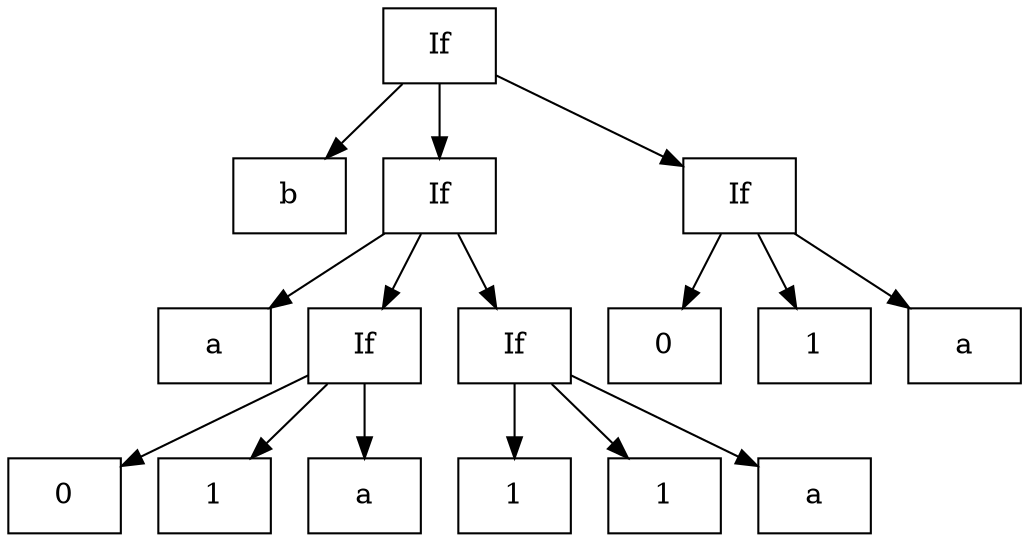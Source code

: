 
// Norm.
digraph G {
    node [shape="box"]
    n0 [label="If"];
    n0 -> n1;
    n1 [label="b"];
    n0 -> n2;
    n2 [label="If"];
    n2 -> n3;
    n3 [label="a"];
    n2 -> n4;
    n4 [label="If"];
    n4 -> n5;
    n5 [label="0"];
    n4 -> n6;
    n6 [label="1"];
    n4 -> n7;
    n7 [label="a"];
    n2 -> n8;
    n8 [label="If"];
    n8 -> n9;
    n9 [label="1"];
    n8 -> n10;
    n10 [label="1"];
    n8 -> n11;
    n11 [label="a"];
    n0 -> n12;
    n12 [label="If"];
    n12 -> n13;
    n13 [label="0"];
    n12 -> n14;
    n14 [label="1"];
    n12 -> n15;
    n15 [label="a"];
}
